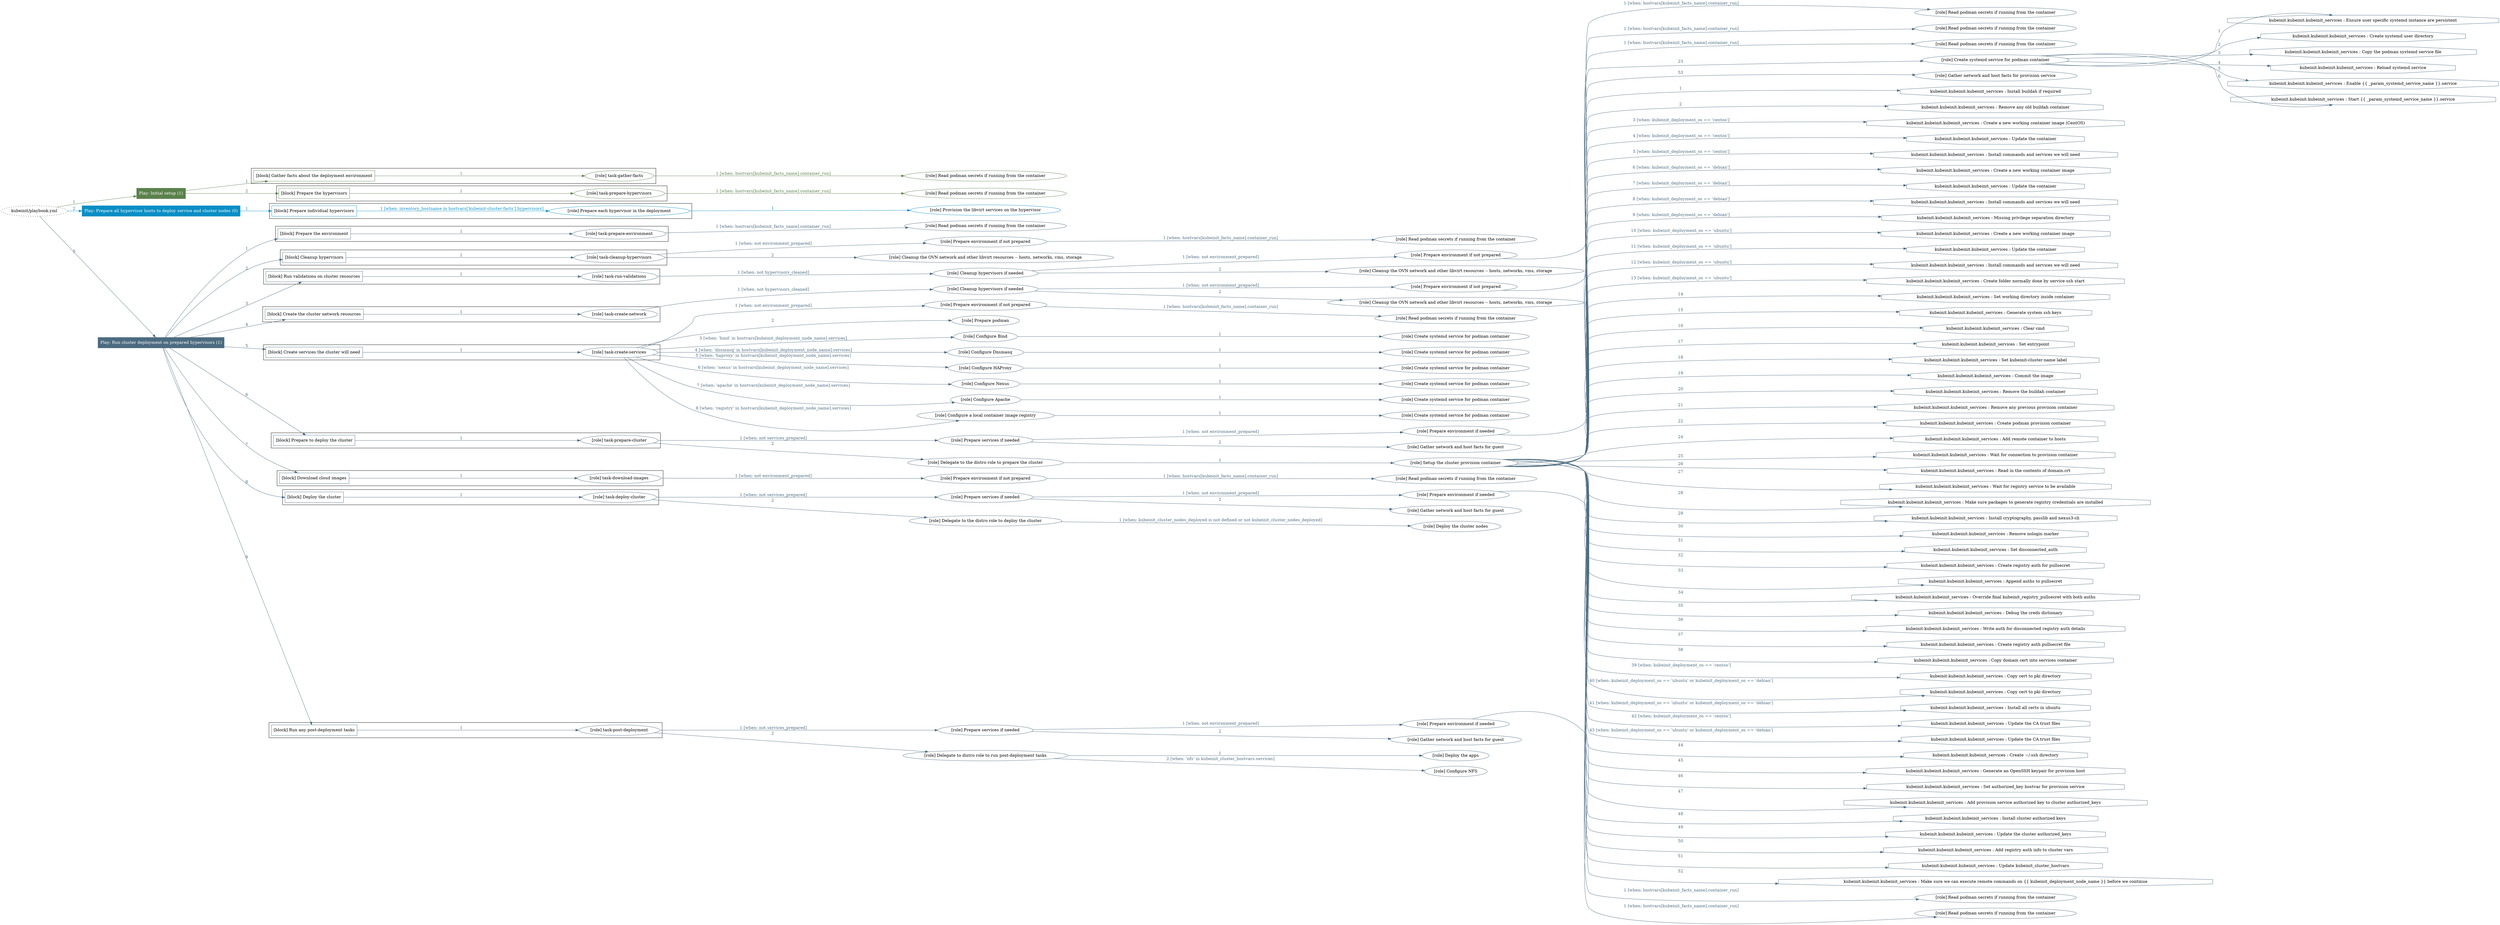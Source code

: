 digraph {
	graph [concentrate=true ordering=in rankdir=LR ratio=fill]
	edge [esep=5 sep=10]
	"kubeinit/playbook.yml" [id=root_node style=dotted]
	play_3e642dbc [label="Play: Initial setup (1)" color="#5a814b" fontcolor="#ffffff" id=play_3e642dbc shape=box style=filled tooltip=localhost]
	"kubeinit/playbook.yml" -> play_3e642dbc [label="1 " color="#5a814b" fontcolor="#5a814b" id=edge_7a664325 labeltooltip="1 " tooltip="1 "]
	subgraph "Read podman secrets if running from the container" {
		role_96bf6d92 [label="[role] Read podman secrets if running from the container" color="#5a814b" id=role_96bf6d92 tooltip="Read podman secrets if running from the container"]
	}
	subgraph "task-gather-facts" {
		role_ea8825dd [label="[role] task-gather-facts" color="#5a814b" id=role_ea8825dd tooltip="task-gather-facts"]
		role_ea8825dd -> role_96bf6d92 [label="1 [when: hostvars[kubeinit_facts_name].container_run]" color="#5a814b" fontcolor="#5a814b" id=edge_9c45dda6 labeltooltip="1 [when: hostvars[kubeinit_facts_name].container_run]" tooltip="1 [when: hostvars[kubeinit_facts_name].container_run]"]
	}
	subgraph "Read podman secrets if running from the container" {
		role_337151b9 [label="[role] Read podman secrets if running from the container" color="#5a814b" id=role_337151b9 tooltip="Read podman secrets if running from the container"]
	}
	subgraph "task-prepare-hypervisors" {
		role_aac75d13 [label="[role] task-prepare-hypervisors" color="#5a814b" id=role_aac75d13 tooltip="task-prepare-hypervisors"]
		role_aac75d13 -> role_337151b9 [label="1 [when: hostvars[kubeinit_facts_name].container_run]" color="#5a814b" fontcolor="#5a814b" id=edge_87b01677 labeltooltip="1 [when: hostvars[kubeinit_facts_name].container_run]" tooltip="1 [when: hostvars[kubeinit_facts_name].container_run]"]
	}
	subgraph "Play: Initial setup (1)" {
		play_3e642dbc -> block_97d36e6f [label=1 color="#5a814b" fontcolor="#5a814b" id=edge_6de92221 labeltooltip=1 tooltip=1]
		subgraph cluster_block_97d36e6f {
			block_97d36e6f [label="[block] Gather facts about the deployment environment" color="#5a814b" id=block_97d36e6f labeltooltip="Gather facts about the deployment environment" shape=box tooltip="Gather facts about the deployment environment"]
			block_97d36e6f -> role_ea8825dd [label="1 " color="#5a814b" fontcolor="#5a814b" id=edge_02957b0a labeltooltip="1 " tooltip="1 "]
		}
		play_3e642dbc -> block_4e632cdc [label=2 color="#5a814b" fontcolor="#5a814b" id=edge_46eaf8d5 labeltooltip=2 tooltip=2]
		subgraph cluster_block_4e632cdc {
			block_4e632cdc [label="[block] Prepare the hypervisors" color="#5a814b" id=block_4e632cdc labeltooltip="Prepare the hypervisors" shape=box tooltip="Prepare the hypervisors"]
			block_4e632cdc -> role_aac75d13 [label="1 " color="#5a814b" fontcolor="#5a814b" id=edge_5f79e13d labeltooltip="1 " tooltip="1 "]
		}
	}
	play_d69fee68 [label="Play: Prepare all hypervisor hosts to deploy service and cluster nodes (0)" color="#088ec4" fontcolor="#ffffff" id=play_d69fee68 shape=box style=filled tooltip="Play: Prepare all hypervisor hosts to deploy service and cluster nodes (0)"]
	"kubeinit/playbook.yml" -> play_d69fee68 [label="2 " color="#088ec4" fontcolor="#088ec4" id=edge_ccd958c1 labeltooltip="2 " tooltip="2 "]
	subgraph "Provision the libvirt services on the hypervisor" {
		role_c69d5851 [label="[role] Provision the libvirt services on the hypervisor" color="#088ec4" id=role_c69d5851 tooltip="Provision the libvirt services on the hypervisor"]
	}
	subgraph "Prepare each hypervisor in the deployment" {
		role_a2a4a123 [label="[role] Prepare each hypervisor in the deployment" color="#088ec4" id=role_a2a4a123 tooltip="Prepare each hypervisor in the deployment"]
		role_a2a4a123 -> role_c69d5851 [label="1 " color="#088ec4" fontcolor="#088ec4" id=edge_998fb492 labeltooltip="1 " tooltip="1 "]
	}
	subgraph "Play: Prepare all hypervisor hosts to deploy service and cluster nodes (0)" {
		play_d69fee68 -> block_92ce9ddf [label=1 color="#088ec4" fontcolor="#088ec4" id=edge_46966624 labeltooltip=1 tooltip=1]
		subgraph cluster_block_92ce9ddf {
			block_92ce9ddf [label="[block] Prepare individual hypervisors" color="#088ec4" id=block_92ce9ddf labeltooltip="Prepare individual hypervisors" shape=box tooltip="Prepare individual hypervisors"]
			block_92ce9ddf -> role_a2a4a123 [label="1 [when: inventory_hostname in hostvars['kubeinit-cluster-facts'].hypervisors]" color="#088ec4" fontcolor="#088ec4" id=edge_6453a75d labeltooltip="1 [when: inventory_hostname in hostvars['kubeinit-cluster-facts'].hypervisors]" tooltip="1 [when: inventory_hostname in hostvars['kubeinit-cluster-facts'].hypervisors]"]
		}
	}
	play_74abf4c9 [label="Play: Run cluster deployment on prepared hypervisors (1)" color="#4c6b80" fontcolor="#ffffff" id=play_74abf4c9 shape=box style=filled tooltip=localhost]
	"kubeinit/playbook.yml" -> play_74abf4c9 [label="3 " color="#4c6b80" fontcolor="#4c6b80" id=edge_146e1c82 labeltooltip="3 " tooltip="3 "]
	subgraph "Read podman secrets if running from the container" {
		role_3e57ecf1 [label="[role] Read podman secrets if running from the container" color="#4c6b80" id=role_3e57ecf1 tooltip="Read podman secrets if running from the container"]
	}
	subgraph "task-prepare-environment" {
		role_5148ac49 [label="[role] task-prepare-environment" color="#4c6b80" id=role_5148ac49 tooltip="task-prepare-environment"]
		role_5148ac49 -> role_3e57ecf1 [label="1 [when: hostvars[kubeinit_facts_name].container_run]" color="#4c6b80" fontcolor="#4c6b80" id=edge_fb6d5cc7 labeltooltip="1 [when: hostvars[kubeinit_facts_name].container_run]" tooltip="1 [when: hostvars[kubeinit_facts_name].container_run]"]
	}
	subgraph "Read podman secrets if running from the container" {
		role_66d38374 [label="[role] Read podman secrets if running from the container" color="#4c6b80" id=role_66d38374 tooltip="Read podman secrets if running from the container"]
	}
	subgraph "Prepare environment if not prepared" {
		role_e20c10c0 [label="[role] Prepare environment if not prepared" color="#4c6b80" id=role_e20c10c0 tooltip="Prepare environment if not prepared"]
		role_e20c10c0 -> role_66d38374 [label="1 [when: hostvars[kubeinit_facts_name].container_run]" color="#4c6b80" fontcolor="#4c6b80" id=edge_5fadcb0b labeltooltip="1 [when: hostvars[kubeinit_facts_name].container_run]" tooltip="1 [when: hostvars[kubeinit_facts_name].container_run]"]
	}
	subgraph "Cleanup the OVN network and other libvirt resources -- hosts, networks, vms, storage" {
		role_2799f81a [label="[role] Cleanup the OVN network and other libvirt resources -- hosts, networks, vms, storage" color="#4c6b80" id=role_2799f81a tooltip="Cleanup the OVN network and other libvirt resources -- hosts, networks, vms, storage"]
	}
	subgraph "task-cleanup-hypervisors" {
		role_5bc0e60c [label="[role] task-cleanup-hypervisors" color="#4c6b80" id=role_5bc0e60c tooltip="task-cleanup-hypervisors"]
		role_5bc0e60c -> role_e20c10c0 [label="1 [when: not environment_prepared]" color="#4c6b80" fontcolor="#4c6b80" id=edge_d757c4f6 labeltooltip="1 [when: not environment_prepared]" tooltip="1 [when: not environment_prepared]"]
		role_5bc0e60c -> role_2799f81a [label="2 " color="#4c6b80" fontcolor="#4c6b80" id=edge_9f8fbc81 labeltooltip="2 " tooltip="2 "]
	}
	subgraph "Read podman secrets if running from the container" {
		role_8db49c48 [label="[role] Read podman secrets if running from the container" color="#4c6b80" id=role_8db49c48 tooltip="Read podman secrets if running from the container"]
	}
	subgraph "Prepare environment if not prepared" {
		role_6f86ea35 [label="[role] Prepare environment if not prepared" color="#4c6b80" id=role_6f86ea35 tooltip="Prepare environment if not prepared"]
		role_6f86ea35 -> role_8db49c48 [label="1 [when: hostvars[kubeinit_facts_name].container_run]" color="#4c6b80" fontcolor="#4c6b80" id=edge_dec95a09 labeltooltip="1 [when: hostvars[kubeinit_facts_name].container_run]" tooltip="1 [when: hostvars[kubeinit_facts_name].container_run]"]
	}
	subgraph "Cleanup the OVN network and other libvirt resources -- hosts, networks, vms, storage" {
		role_3ff5c2bf [label="[role] Cleanup the OVN network and other libvirt resources -- hosts, networks, vms, storage" color="#4c6b80" id=role_3ff5c2bf tooltip="Cleanup the OVN network and other libvirt resources -- hosts, networks, vms, storage"]
	}
	subgraph "Cleanup hypervisors if needed" {
		role_b7b1bfcb [label="[role] Cleanup hypervisors if needed" color="#4c6b80" id=role_b7b1bfcb tooltip="Cleanup hypervisors if needed"]
		role_b7b1bfcb -> role_6f86ea35 [label="1 [when: not environment_prepared]" color="#4c6b80" fontcolor="#4c6b80" id=edge_1fc52429 labeltooltip="1 [when: not environment_prepared]" tooltip="1 [when: not environment_prepared]"]
		role_b7b1bfcb -> role_3ff5c2bf [label="2 " color="#4c6b80" fontcolor="#4c6b80" id=edge_7b887d45 labeltooltip="2 " tooltip="2 "]
	}
	subgraph "task-run-validations" {
		role_dd06b3fb [label="[role] task-run-validations" color="#4c6b80" id=role_dd06b3fb tooltip="task-run-validations"]
		role_dd06b3fb -> role_b7b1bfcb [label="1 [when: not hypervisors_cleaned]" color="#4c6b80" fontcolor="#4c6b80" id=edge_cde46951 labeltooltip="1 [when: not hypervisors_cleaned]" tooltip="1 [when: not hypervisors_cleaned]"]
	}
	subgraph "Read podman secrets if running from the container" {
		role_5c508a57 [label="[role] Read podman secrets if running from the container" color="#4c6b80" id=role_5c508a57 tooltip="Read podman secrets if running from the container"]
	}
	subgraph "Prepare environment if not prepared" {
		role_e4090511 [label="[role] Prepare environment if not prepared" color="#4c6b80" id=role_e4090511 tooltip="Prepare environment if not prepared"]
		role_e4090511 -> role_5c508a57 [label="1 [when: hostvars[kubeinit_facts_name].container_run]" color="#4c6b80" fontcolor="#4c6b80" id=edge_b06b9d2f labeltooltip="1 [when: hostvars[kubeinit_facts_name].container_run]" tooltip="1 [when: hostvars[kubeinit_facts_name].container_run]"]
	}
	subgraph "Cleanup the OVN network and other libvirt resources -- hosts, networks, vms, storage" {
		role_6b5f28f2 [label="[role] Cleanup the OVN network and other libvirt resources -- hosts, networks, vms, storage" color="#4c6b80" id=role_6b5f28f2 tooltip="Cleanup the OVN network and other libvirt resources -- hosts, networks, vms, storage"]
	}
	subgraph "Cleanup hypervisors if needed" {
		role_f6c4294e [label="[role] Cleanup hypervisors if needed" color="#4c6b80" id=role_f6c4294e tooltip="Cleanup hypervisors if needed"]
		role_f6c4294e -> role_e4090511 [label="1 [when: not environment_prepared]" color="#4c6b80" fontcolor="#4c6b80" id=edge_c189e246 labeltooltip="1 [when: not environment_prepared]" tooltip="1 [when: not environment_prepared]"]
		role_f6c4294e -> role_6b5f28f2 [label="2 " color="#4c6b80" fontcolor="#4c6b80" id=edge_cc001c06 labeltooltip="2 " tooltip="2 "]
	}
	subgraph "task-create-network" {
		role_c7903a44 [label="[role] task-create-network" color="#4c6b80" id=role_c7903a44 tooltip="task-create-network"]
		role_c7903a44 -> role_f6c4294e [label="1 [when: not hypervisors_cleaned]" color="#4c6b80" fontcolor="#4c6b80" id=edge_2ce8f93a labeltooltip="1 [when: not hypervisors_cleaned]" tooltip="1 [when: not hypervisors_cleaned]"]
	}
	subgraph "Read podman secrets if running from the container" {
		role_b81a9264 [label="[role] Read podman secrets if running from the container" color="#4c6b80" id=role_b81a9264 tooltip="Read podman secrets if running from the container"]
	}
	subgraph "Prepare environment if not prepared" {
		role_5d66a090 [label="[role] Prepare environment if not prepared" color="#4c6b80" id=role_5d66a090 tooltip="Prepare environment if not prepared"]
		role_5d66a090 -> role_b81a9264 [label="1 [when: hostvars[kubeinit_facts_name].container_run]" color="#4c6b80" fontcolor="#4c6b80" id=edge_5b91cc5a labeltooltip="1 [when: hostvars[kubeinit_facts_name].container_run]" tooltip="1 [when: hostvars[kubeinit_facts_name].container_run]"]
	}
	subgraph "Prepare podman" {
		role_07eb6e27 [label="[role] Prepare podman" color="#4c6b80" id=role_07eb6e27 tooltip="Prepare podman"]
	}
	subgraph "Create systemd service for podman container" {
		role_beb65d3a [label="[role] Create systemd service for podman container" color="#4c6b80" id=role_beb65d3a tooltip="Create systemd service for podman container"]
	}
	subgraph "Configure Bind" {
		role_787e6c06 [label="[role] Configure Bind" color="#4c6b80" id=role_787e6c06 tooltip="Configure Bind"]
		role_787e6c06 -> role_beb65d3a [label="1 " color="#4c6b80" fontcolor="#4c6b80" id=edge_e69526b1 labeltooltip="1 " tooltip="1 "]
	}
	subgraph "Create systemd service for podman container" {
		role_4aa39169 [label="[role] Create systemd service for podman container" color="#4c6b80" id=role_4aa39169 tooltip="Create systemd service for podman container"]
	}
	subgraph "Configure Dnsmasq" {
		role_f369f4e0 [label="[role] Configure Dnsmasq" color="#4c6b80" id=role_f369f4e0 tooltip="Configure Dnsmasq"]
		role_f369f4e0 -> role_4aa39169 [label="1 " color="#4c6b80" fontcolor="#4c6b80" id=edge_77def93d labeltooltip="1 " tooltip="1 "]
	}
	subgraph "Create systemd service for podman container" {
		role_bbdb014f [label="[role] Create systemd service for podman container" color="#4c6b80" id=role_bbdb014f tooltip="Create systemd service for podman container"]
	}
	subgraph "Configure HAProxy" {
		role_6ee8a590 [label="[role] Configure HAProxy" color="#4c6b80" id=role_6ee8a590 tooltip="Configure HAProxy"]
		role_6ee8a590 -> role_bbdb014f [label="1 " color="#4c6b80" fontcolor="#4c6b80" id=edge_43171da2 labeltooltip="1 " tooltip="1 "]
	}
	subgraph "Create systemd service for podman container" {
		role_98b6e0c6 [label="[role] Create systemd service for podman container" color="#4c6b80" id=role_98b6e0c6 tooltip="Create systemd service for podman container"]
	}
	subgraph "Configure Nexus" {
		role_f439b1cc [label="[role] Configure Nexus" color="#4c6b80" id=role_f439b1cc tooltip="Configure Nexus"]
		role_f439b1cc -> role_98b6e0c6 [label="1 " color="#4c6b80" fontcolor="#4c6b80" id=edge_023604e6 labeltooltip="1 " tooltip="1 "]
	}
	subgraph "Create systemd service for podman container" {
		role_a99387cc [label="[role] Create systemd service for podman container" color="#4c6b80" id=role_a99387cc tooltip="Create systemd service for podman container"]
	}
	subgraph "Configure Apache" {
		role_1178b0bc [label="[role] Configure Apache" color="#4c6b80" id=role_1178b0bc tooltip="Configure Apache"]
		role_1178b0bc -> role_a99387cc [label="1 " color="#4c6b80" fontcolor="#4c6b80" id=edge_eab8645a labeltooltip="1 " tooltip="1 "]
	}
	subgraph "Create systemd service for podman container" {
		role_3d43c4eb [label="[role] Create systemd service for podman container" color="#4c6b80" id=role_3d43c4eb tooltip="Create systemd service for podman container"]
	}
	subgraph "Configure a local container image registry" {
		role_c0c8bb51 [label="[role] Configure a local container image registry" color="#4c6b80" id=role_c0c8bb51 tooltip="Configure a local container image registry"]
		role_c0c8bb51 -> role_3d43c4eb [label="1 " color="#4c6b80" fontcolor="#4c6b80" id=edge_d39ee84f labeltooltip="1 " tooltip="1 "]
	}
	subgraph "task-create-services" {
		role_7ecfc625 [label="[role] task-create-services" color="#4c6b80" id=role_7ecfc625 tooltip="task-create-services"]
		role_7ecfc625 -> role_5d66a090 [label="1 [when: not environment_prepared]" color="#4c6b80" fontcolor="#4c6b80" id=edge_acb3fe32 labeltooltip="1 [when: not environment_prepared]" tooltip="1 [when: not environment_prepared]"]
		role_7ecfc625 -> role_07eb6e27 [label="2 " color="#4c6b80" fontcolor="#4c6b80" id=edge_1581f2e5 labeltooltip="2 " tooltip="2 "]
		role_7ecfc625 -> role_787e6c06 [label="3 [when: 'bind' in hostvars[kubeinit_deployment_node_name].services]" color="#4c6b80" fontcolor="#4c6b80" id=edge_a01bb68f labeltooltip="3 [when: 'bind' in hostvars[kubeinit_deployment_node_name].services]" tooltip="3 [when: 'bind' in hostvars[kubeinit_deployment_node_name].services]"]
		role_7ecfc625 -> role_f369f4e0 [label="4 [when: 'dnsmasq' in hostvars[kubeinit_deployment_node_name].services]" color="#4c6b80" fontcolor="#4c6b80" id=edge_d0adc134 labeltooltip="4 [when: 'dnsmasq' in hostvars[kubeinit_deployment_node_name].services]" tooltip="4 [when: 'dnsmasq' in hostvars[kubeinit_deployment_node_name].services]"]
		role_7ecfc625 -> role_6ee8a590 [label="5 [when: 'haproxy' in hostvars[kubeinit_deployment_node_name].services]" color="#4c6b80" fontcolor="#4c6b80" id=edge_a8d2e85d labeltooltip="5 [when: 'haproxy' in hostvars[kubeinit_deployment_node_name].services]" tooltip="5 [when: 'haproxy' in hostvars[kubeinit_deployment_node_name].services]"]
		role_7ecfc625 -> role_f439b1cc [label="6 [when: 'nexus' in hostvars[kubeinit_deployment_node_name].services]" color="#4c6b80" fontcolor="#4c6b80" id=edge_512ab945 labeltooltip="6 [when: 'nexus' in hostvars[kubeinit_deployment_node_name].services]" tooltip="6 [when: 'nexus' in hostvars[kubeinit_deployment_node_name].services]"]
		role_7ecfc625 -> role_1178b0bc [label="7 [when: 'apache' in hostvars[kubeinit_deployment_node_name].services]" color="#4c6b80" fontcolor="#4c6b80" id=edge_30707cbf labeltooltip="7 [when: 'apache' in hostvars[kubeinit_deployment_node_name].services]" tooltip="7 [when: 'apache' in hostvars[kubeinit_deployment_node_name].services]"]
		role_7ecfc625 -> role_c0c8bb51 [label="8 [when: 'registry' in hostvars[kubeinit_deployment_node_name].services]" color="#4c6b80" fontcolor="#4c6b80" id=edge_6cc3ffb5 labeltooltip="8 [when: 'registry' in hostvars[kubeinit_deployment_node_name].services]" tooltip="8 [when: 'registry' in hostvars[kubeinit_deployment_node_name].services]"]
	}
	subgraph "Read podman secrets if running from the container" {
		role_adf06eda [label="[role] Read podman secrets if running from the container" color="#4c6b80" id=role_adf06eda tooltip="Read podman secrets if running from the container"]
	}
	subgraph "Prepare environment if needed" {
		role_f3840d4e [label="[role] Prepare environment if needed" color="#4c6b80" id=role_f3840d4e tooltip="Prepare environment if needed"]
		role_f3840d4e -> role_adf06eda [label="1 [when: hostvars[kubeinit_facts_name].container_run]" color="#4c6b80" fontcolor="#4c6b80" id=edge_50dec4d9 labeltooltip="1 [when: hostvars[kubeinit_facts_name].container_run]" tooltip="1 [when: hostvars[kubeinit_facts_name].container_run]"]
	}
	subgraph "Gather network and host facts for guest" {
		role_19a4cfa9 [label="[role] Gather network and host facts for guest" color="#4c6b80" id=role_19a4cfa9 tooltip="Gather network and host facts for guest"]
	}
	subgraph "Prepare services if needed" {
		role_fc916286 [label="[role] Prepare services if needed" color="#4c6b80" id=role_fc916286 tooltip="Prepare services if needed"]
		role_fc916286 -> role_f3840d4e [label="1 [when: not environment_prepared]" color="#4c6b80" fontcolor="#4c6b80" id=edge_fba81250 labeltooltip="1 [when: not environment_prepared]" tooltip="1 [when: not environment_prepared]"]
		role_fc916286 -> role_19a4cfa9 [label="2 " color="#4c6b80" fontcolor="#4c6b80" id=edge_72d2f527 labeltooltip="2 " tooltip="2 "]
	}
	subgraph "Create systemd service for podman container" {
		role_86b6e20e [label="[role] Create systemd service for podman container" color="#4c6b80" id=role_86b6e20e tooltip="Create systemd service for podman container"]
		task_07a8c4d2 [label="kubeinit.kubeinit.kubeinit_services : Ensure user specific systemd instance are persistent" color="#4c6b80" id=task_07a8c4d2 shape=octagon tooltip="kubeinit.kubeinit.kubeinit_services : Ensure user specific systemd instance are persistent"]
		role_86b6e20e -> task_07a8c4d2 [label="1 " color="#4c6b80" fontcolor="#4c6b80" id=edge_89723b95 labeltooltip="1 " tooltip="1 "]
		task_2861a932 [label="kubeinit.kubeinit.kubeinit_services : Create systemd user directory" color="#4c6b80" id=task_2861a932 shape=octagon tooltip="kubeinit.kubeinit.kubeinit_services : Create systemd user directory"]
		role_86b6e20e -> task_2861a932 [label="2 " color="#4c6b80" fontcolor="#4c6b80" id=edge_9ca52cc3 labeltooltip="2 " tooltip="2 "]
		task_f8b4af3d [label="kubeinit.kubeinit.kubeinit_services : Copy the podman systemd service file" color="#4c6b80" id=task_f8b4af3d shape=octagon tooltip="kubeinit.kubeinit.kubeinit_services : Copy the podman systemd service file"]
		role_86b6e20e -> task_f8b4af3d [label="3 " color="#4c6b80" fontcolor="#4c6b80" id=edge_3f8b5be8 labeltooltip="3 " tooltip="3 "]
		task_be922a0c [label="kubeinit.kubeinit.kubeinit_services : Reload systemd service" color="#4c6b80" id=task_be922a0c shape=octagon tooltip="kubeinit.kubeinit.kubeinit_services : Reload systemd service"]
		role_86b6e20e -> task_be922a0c [label="4 " color="#4c6b80" fontcolor="#4c6b80" id=edge_3fb19246 labeltooltip="4 " tooltip="4 "]
		task_c8a078ce [label="kubeinit.kubeinit.kubeinit_services : Enable {{ _param_systemd_service_name }}.service" color="#4c6b80" id=task_c8a078ce shape=octagon tooltip="kubeinit.kubeinit.kubeinit_services : Enable {{ _param_systemd_service_name }}.service"]
		role_86b6e20e -> task_c8a078ce [label="5 " color="#4c6b80" fontcolor="#4c6b80" id=edge_95d58d50 labeltooltip="5 " tooltip="5 "]
		task_027d5860 [label="kubeinit.kubeinit.kubeinit_services : Start {{ _param_systemd_service_name }}.service" color="#4c6b80" id=task_027d5860 shape=octagon tooltip="kubeinit.kubeinit.kubeinit_services : Start {{ _param_systemd_service_name }}.service"]
		role_86b6e20e -> task_027d5860 [label="6 " color="#4c6b80" fontcolor="#4c6b80" id=edge_de289da8 labeltooltip="6 " tooltip="6 "]
	}
	subgraph "Gather network and host facts for provision service" {
		role_84f7caaa [label="[role] Gather network and host facts for provision service" color="#4c6b80" id=role_84f7caaa tooltip="Gather network and host facts for provision service"]
	}
	subgraph "Setup the cluster provision container" {
		role_5e9aec5e [label="[role] Setup the cluster provision container" color="#4c6b80" id=role_5e9aec5e tooltip="Setup the cluster provision container"]
		task_ad2ce60d [label="kubeinit.kubeinit.kubeinit_services : Install buildah if required" color="#4c6b80" id=task_ad2ce60d shape=octagon tooltip="kubeinit.kubeinit.kubeinit_services : Install buildah if required"]
		role_5e9aec5e -> task_ad2ce60d [label="1 " color="#4c6b80" fontcolor="#4c6b80" id=edge_7beda916 labeltooltip="1 " tooltip="1 "]
		task_06d08239 [label="kubeinit.kubeinit.kubeinit_services : Remove any old buildah container" color="#4c6b80" id=task_06d08239 shape=octagon tooltip="kubeinit.kubeinit.kubeinit_services : Remove any old buildah container"]
		role_5e9aec5e -> task_06d08239 [label="2 " color="#4c6b80" fontcolor="#4c6b80" id=edge_ca3394fa labeltooltip="2 " tooltip="2 "]
		task_753f5634 [label="kubeinit.kubeinit.kubeinit_services : Create a new working container image (CentOS)" color="#4c6b80" id=task_753f5634 shape=octagon tooltip="kubeinit.kubeinit.kubeinit_services : Create a new working container image (CentOS)"]
		role_5e9aec5e -> task_753f5634 [label="3 [when: kubeinit_deployment_os == 'centos']" color="#4c6b80" fontcolor="#4c6b80" id=edge_124955e9 labeltooltip="3 [when: kubeinit_deployment_os == 'centos']" tooltip="3 [when: kubeinit_deployment_os == 'centos']"]
		task_81237d13 [label="kubeinit.kubeinit.kubeinit_services : Update the container" color="#4c6b80" id=task_81237d13 shape=octagon tooltip="kubeinit.kubeinit.kubeinit_services : Update the container"]
		role_5e9aec5e -> task_81237d13 [label="4 [when: kubeinit_deployment_os == 'centos']" color="#4c6b80" fontcolor="#4c6b80" id=edge_4a52e938 labeltooltip="4 [when: kubeinit_deployment_os == 'centos']" tooltip="4 [when: kubeinit_deployment_os == 'centos']"]
		task_04e88d12 [label="kubeinit.kubeinit.kubeinit_services : Install commands and services we will need" color="#4c6b80" id=task_04e88d12 shape=octagon tooltip="kubeinit.kubeinit.kubeinit_services : Install commands and services we will need"]
		role_5e9aec5e -> task_04e88d12 [label="5 [when: kubeinit_deployment_os == 'centos']" color="#4c6b80" fontcolor="#4c6b80" id=edge_ea212291 labeltooltip="5 [when: kubeinit_deployment_os == 'centos']" tooltip="5 [when: kubeinit_deployment_os == 'centos']"]
		task_f8fedd1b [label="kubeinit.kubeinit.kubeinit_services : Create a new working container image" color="#4c6b80" id=task_f8fedd1b shape=octagon tooltip="kubeinit.kubeinit.kubeinit_services : Create a new working container image"]
		role_5e9aec5e -> task_f8fedd1b [label="6 [when: kubeinit_deployment_os == 'debian']" color="#4c6b80" fontcolor="#4c6b80" id=edge_b19c4321 labeltooltip="6 [when: kubeinit_deployment_os == 'debian']" tooltip="6 [when: kubeinit_deployment_os == 'debian']"]
		task_0f2c96c8 [label="kubeinit.kubeinit.kubeinit_services : Update the container" color="#4c6b80" id=task_0f2c96c8 shape=octagon tooltip="kubeinit.kubeinit.kubeinit_services : Update the container"]
		role_5e9aec5e -> task_0f2c96c8 [label="7 [when: kubeinit_deployment_os == 'debian']" color="#4c6b80" fontcolor="#4c6b80" id=edge_afeeec5d labeltooltip="7 [when: kubeinit_deployment_os == 'debian']" tooltip="7 [when: kubeinit_deployment_os == 'debian']"]
		task_10b8df0c [label="kubeinit.kubeinit.kubeinit_services : Install commands and services we will need" color="#4c6b80" id=task_10b8df0c shape=octagon tooltip="kubeinit.kubeinit.kubeinit_services : Install commands and services we will need"]
		role_5e9aec5e -> task_10b8df0c [label="8 [when: kubeinit_deployment_os == 'debian']" color="#4c6b80" fontcolor="#4c6b80" id=edge_294f9a39 labeltooltip="8 [when: kubeinit_deployment_os == 'debian']" tooltip="8 [when: kubeinit_deployment_os == 'debian']"]
		task_f11c6eac [label="kubeinit.kubeinit.kubeinit_services : Missing privilege separation directory" color="#4c6b80" id=task_f11c6eac shape=octagon tooltip="kubeinit.kubeinit.kubeinit_services : Missing privilege separation directory"]
		role_5e9aec5e -> task_f11c6eac [label="9 [when: kubeinit_deployment_os == 'debian']" color="#4c6b80" fontcolor="#4c6b80" id=edge_68d7a91a labeltooltip="9 [when: kubeinit_deployment_os == 'debian']" tooltip="9 [when: kubeinit_deployment_os == 'debian']"]
		task_10b5cbb2 [label="kubeinit.kubeinit.kubeinit_services : Create a new working container image" color="#4c6b80" id=task_10b5cbb2 shape=octagon tooltip="kubeinit.kubeinit.kubeinit_services : Create a new working container image"]
		role_5e9aec5e -> task_10b5cbb2 [label="10 [when: kubeinit_deployment_os == 'ubuntu']" color="#4c6b80" fontcolor="#4c6b80" id=edge_61f832f4 labeltooltip="10 [when: kubeinit_deployment_os == 'ubuntu']" tooltip="10 [when: kubeinit_deployment_os == 'ubuntu']"]
		task_ec6c649c [label="kubeinit.kubeinit.kubeinit_services : Update the container" color="#4c6b80" id=task_ec6c649c shape=octagon tooltip="kubeinit.kubeinit.kubeinit_services : Update the container"]
		role_5e9aec5e -> task_ec6c649c [label="11 [when: kubeinit_deployment_os == 'ubuntu']" color="#4c6b80" fontcolor="#4c6b80" id=edge_7a41517a labeltooltip="11 [when: kubeinit_deployment_os == 'ubuntu']" tooltip="11 [when: kubeinit_deployment_os == 'ubuntu']"]
		task_0e2c743d [label="kubeinit.kubeinit.kubeinit_services : Install commands and services we will need" color="#4c6b80" id=task_0e2c743d shape=octagon tooltip="kubeinit.kubeinit.kubeinit_services : Install commands and services we will need"]
		role_5e9aec5e -> task_0e2c743d [label="12 [when: kubeinit_deployment_os == 'ubuntu']" color="#4c6b80" fontcolor="#4c6b80" id=edge_53dca75e labeltooltip="12 [when: kubeinit_deployment_os == 'ubuntu']" tooltip="12 [when: kubeinit_deployment_os == 'ubuntu']"]
		task_b10f3cdd [label="kubeinit.kubeinit.kubeinit_services : Create folder normally done by service ssh start" color="#4c6b80" id=task_b10f3cdd shape=octagon tooltip="kubeinit.kubeinit.kubeinit_services : Create folder normally done by service ssh start"]
		role_5e9aec5e -> task_b10f3cdd [label="13 [when: kubeinit_deployment_os == 'ubuntu']" color="#4c6b80" fontcolor="#4c6b80" id=edge_ff1e7595 labeltooltip="13 [when: kubeinit_deployment_os == 'ubuntu']" tooltip="13 [when: kubeinit_deployment_os == 'ubuntu']"]
		task_fa226582 [label="kubeinit.kubeinit.kubeinit_services : Set working directory inside container" color="#4c6b80" id=task_fa226582 shape=octagon tooltip="kubeinit.kubeinit.kubeinit_services : Set working directory inside container"]
		role_5e9aec5e -> task_fa226582 [label="14 " color="#4c6b80" fontcolor="#4c6b80" id=edge_f4cf203e labeltooltip="14 " tooltip="14 "]
		task_ea884d71 [label="kubeinit.kubeinit.kubeinit_services : Generate system ssh keys" color="#4c6b80" id=task_ea884d71 shape=octagon tooltip="kubeinit.kubeinit.kubeinit_services : Generate system ssh keys"]
		role_5e9aec5e -> task_ea884d71 [label="15 " color="#4c6b80" fontcolor="#4c6b80" id=edge_b4b4e970 labeltooltip="15 " tooltip="15 "]
		task_8c3c62d8 [label="kubeinit.kubeinit.kubeinit_services : Clear cmd" color="#4c6b80" id=task_8c3c62d8 shape=octagon tooltip="kubeinit.kubeinit.kubeinit_services : Clear cmd"]
		role_5e9aec5e -> task_8c3c62d8 [label="16 " color="#4c6b80" fontcolor="#4c6b80" id=edge_71cb6782 labeltooltip="16 " tooltip="16 "]
		task_d2e77964 [label="kubeinit.kubeinit.kubeinit_services : Set entrypoint" color="#4c6b80" id=task_d2e77964 shape=octagon tooltip="kubeinit.kubeinit.kubeinit_services : Set entrypoint"]
		role_5e9aec5e -> task_d2e77964 [label="17 " color="#4c6b80" fontcolor="#4c6b80" id=edge_492d663c labeltooltip="17 " tooltip="17 "]
		task_9719772a [label="kubeinit.kubeinit.kubeinit_services : Set kubeinit-cluster-name label" color="#4c6b80" id=task_9719772a shape=octagon tooltip="kubeinit.kubeinit.kubeinit_services : Set kubeinit-cluster-name label"]
		role_5e9aec5e -> task_9719772a [label="18 " color="#4c6b80" fontcolor="#4c6b80" id=edge_6fa3e179 labeltooltip="18 " tooltip="18 "]
		task_426513cc [label="kubeinit.kubeinit.kubeinit_services : Commit the image" color="#4c6b80" id=task_426513cc shape=octagon tooltip="kubeinit.kubeinit.kubeinit_services : Commit the image"]
		role_5e9aec5e -> task_426513cc [label="19 " color="#4c6b80" fontcolor="#4c6b80" id=edge_5b9872c6 labeltooltip="19 " tooltip="19 "]
		task_e71e824d [label="kubeinit.kubeinit.kubeinit_services : Remove the buildah container" color="#4c6b80" id=task_e71e824d shape=octagon tooltip="kubeinit.kubeinit.kubeinit_services : Remove the buildah container"]
		role_5e9aec5e -> task_e71e824d [label="20 " color="#4c6b80" fontcolor="#4c6b80" id=edge_ca0f441b labeltooltip="20 " tooltip="20 "]
		task_9ce1894b [label="kubeinit.kubeinit.kubeinit_services : Remove any previous provision container" color="#4c6b80" id=task_9ce1894b shape=octagon tooltip="kubeinit.kubeinit.kubeinit_services : Remove any previous provision container"]
		role_5e9aec5e -> task_9ce1894b [label="21 " color="#4c6b80" fontcolor="#4c6b80" id=edge_ec7210c0 labeltooltip="21 " tooltip="21 "]
		task_32b9670a [label="kubeinit.kubeinit.kubeinit_services : Create podman provision container" color="#4c6b80" id=task_32b9670a shape=octagon tooltip="kubeinit.kubeinit.kubeinit_services : Create podman provision container"]
		role_5e9aec5e -> task_32b9670a [label="22 " color="#4c6b80" fontcolor="#4c6b80" id=edge_718a5a2c labeltooltip="22 " tooltip="22 "]
		role_5e9aec5e -> role_86b6e20e [label="23 " color="#4c6b80" fontcolor="#4c6b80" id=edge_bc8fcf0e labeltooltip="23 " tooltip="23 "]
		task_b301569c [label="kubeinit.kubeinit.kubeinit_services : Add remote container to hosts" color="#4c6b80" id=task_b301569c shape=octagon tooltip="kubeinit.kubeinit.kubeinit_services : Add remote container to hosts"]
		role_5e9aec5e -> task_b301569c [label="24 " color="#4c6b80" fontcolor="#4c6b80" id=edge_f774f5be labeltooltip="24 " tooltip="24 "]
		task_ffca2da8 [label="kubeinit.kubeinit.kubeinit_services : Wait for connection to provision container" color="#4c6b80" id=task_ffca2da8 shape=octagon tooltip="kubeinit.kubeinit.kubeinit_services : Wait for connection to provision container"]
		role_5e9aec5e -> task_ffca2da8 [label="25 " color="#4c6b80" fontcolor="#4c6b80" id=edge_97f90c46 labeltooltip="25 " tooltip="25 "]
		task_e16bcd4e [label="kubeinit.kubeinit.kubeinit_services : Read in the contents of domain.crt" color="#4c6b80" id=task_e16bcd4e shape=octagon tooltip="kubeinit.kubeinit.kubeinit_services : Read in the contents of domain.crt"]
		role_5e9aec5e -> task_e16bcd4e [label="26 " color="#4c6b80" fontcolor="#4c6b80" id=edge_1e44fc07 labeltooltip="26 " tooltip="26 "]
		task_bf564f9e [label="kubeinit.kubeinit.kubeinit_services : Wait for registry service to be available" color="#4c6b80" id=task_bf564f9e shape=octagon tooltip="kubeinit.kubeinit.kubeinit_services : Wait for registry service to be available"]
		role_5e9aec5e -> task_bf564f9e [label="27 " color="#4c6b80" fontcolor="#4c6b80" id=edge_4797a363 labeltooltip="27 " tooltip="27 "]
		task_19ff7300 [label="kubeinit.kubeinit.kubeinit_services : Make sure packages to generate registry credentials are installed" color="#4c6b80" id=task_19ff7300 shape=octagon tooltip="kubeinit.kubeinit.kubeinit_services : Make sure packages to generate registry credentials are installed"]
		role_5e9aec5e -> task_19ff7300 [label="28 " color="#4c6b80" fontcolor="#4c6b80" id=edge_b049fc98 labeltooltip="28 " tooltip="28 "]
		task_1f3a8978 [label="kubeinit.kubeinit.kubeinit_services : Install cryptography, passlib and nexus3-cli" color="#4c6b80" id=task_1f3a8978 shape=octagon tooltip="kubeinit.kubeinit.kubeinit_services : Install cryptography, passlib and nexus3-cli"]
		role_5e9aec5e -> task_1f3a8978 [label="29 " color="#4c6b80" fontcolor="#4c6b80" id=edge_a6a6f103 labeltooltip="29 " tooltip="29 "]
		task_f92e0c59 [label="kubeinit.kubeinit.kubeinit_services : Remove nologin marker" color="#4c6b80" id=task_f92e0c59 shape=octagon tooltip="kubeinit.kubeinit.kubeinit_services : Remove nologin marker"]
		role_5e9aec5e -> task_f92e0c59 [label="30 " color="#4c6b80" fontcolor="#4c6b80" id=edge_786bd28c labeltooltip="30 " tooltip="30 "]
		task_fef32492 [label="kubeinit.kubeinit.kubeinit_services : Set disconnected_auth" color="#4c6b80" id=task_fef32492 shape=octagon tooltip="kubeinit.kubeinit.kubeinit_services : Set disconnected_auth"]
		role_5e9aec5e -> task_fef32492 [label="31 " color="#4c6b80" fontcolor="#4c6b80" id=edge_b2a2ca33 labeltooltip="31 " tooltip="31 "]
		task_a668252d [label="kubeinit.kubeinit.kubeinit_services : Create registry auth for pullsecret" color="#4c6b80" id=task_a668252d shape=octagon tooltip="kubeinit.kubeinit.kubeinit_services : Create registry auth for pullsecret"]
		role_5e9aec5e -> task_a668252d [label="32 " color="#4c6b80" fontcolor="#4c6b80" id=edge_2786e58f labeltooltip="32 " tooltip="32 "]
		task_3820f64a [label="kubeinit.kubeinit.kubeinit_services : Append auths to pullsecret" color="#4c6b80" id=task_3820f64a shape=octagon tooltip="kubeinit.kubeinit.kubeinit_services : Append auths to pullsecret"]
		role_5e9aec5e -> task_3820f64a [label="33 " color="#4c6b80" fontcolor="#4c6b80" id=edge_11ab2bc3 labeltooltip="33 " tooltip="33 "]
		task_fedcde8a [label="kubeinit.kubeinit.kubeinit_services : Override final kubeinit_registry_pullsecret with both auths" color="#4c6b80" id=task_fedcde8a shape=octagon tooltip="kubeinit.kubeinit.kubeinit_services : Override final kubeinit_registry_pullsecret with both auths"]
		role_5e9aec5e -> task_fedcde8a [label="34 " color="#4c6b80" fontcolor="#4c6b80" id=edge_14cbf11d labeltooltip="34 " tooltip="34 "]
		task_51dbc9b5 [label="kubeinit.kubeinit.kubeinit_services : Debug the creds dictionary" color="#4c6b80" id=task_51dbc9b5 shape=octagon tooltip="kubeinit.kubeinit.kubeinit_services : Debug the creds dictionary"]
		role_5e9aec5e -> task_51dbc9b5 [label="35 " color="#4c6b80" fontcolor="#4c6b80" id=edge_403f5790 labeltooltip="35 " tooltip="35 "]
		task_5a62119d [label="kubeinit.kubeinit.kubeinit_services : Write auth for disconnected registry auth details" color="#4c6b80" id=task_5a62119d shape=octagon tooltip="kubeinit.kubeinit.kubeinit_services : Write auth for disconnected registry auth details"]
		role_5e9aec5e -> task_5a62119d [label="36 " color="#4c6b80" fontcolor="#4c6b80" id=edge_69b27fa3 labeltooltip="36 " tooltip="36 "]
		task_192afc22 [label="kubeinit.kubeinit.kubeinit_services : Create registry auth pullsecret file" color="#4c6b80" id=task_192afc22 shape=octagon tooltip="kubeinit.kubeinit.kubeinit_services : Create registry auth pullsecret file"]
		role_5e9aec5e -> task_192afc22 [label="37 " color="#4c6b80" fontcolor="#4c6b80" id=edge_a8463b9b labeltooltip="37 " tooltip="37 "]
		task_af97e893 [label="kubeinit.kubeinit.kubeinit_services : Copy domain cert into services container" color="#4c6b80" id=task_af97e893 shape=octagon tooltip="kubeinit.kubeinit.kubeinit_services : Copy domain cert into services container"]
		role_5e9aec5e -> task_af97e893 [label="38 " color="#4c6b80" fontcolor="#4c6b80" id=edge_ab42b3fe labeltooltip="38 " tooltip="38 "]
		task_c230cd44 [label="kubeinit.kubeinit.kubeinit_services : Copy cert to pki directory" color="#4c6b80" id=task_c230cd44 shape=octagon tooltip="kubeinit.kubeinit.kubeinit_services : Copy cert to pki directory"]
		role_5e9aec5e -> task_c230cd44 [label="39 [when: kubeinit_deployment_os == 'centos']" color="#4c6b80" fontcolor="#4c6b80" id=edge_e17ff668 labeltooltip="39 [when: kubeinit_deployment_os == 'centos']" tooltip="39 [when: kubeinit_deployment_os == 'centos']"]
		task_fc310456 [label="kubeinit.kubeinit.kubeinit_services : Copy cert to pki directory" color="#4c6b80" id=task_fc310456 shape=octagon tooltip="kubeinit.kubeinit.kubeinit_services : Copy cert to pki directory"]
		role_5e9aec5e -> task_fc310456 [label="40 [when: kubeinit_deployment_os == 'ubuntu' or kubeinit_deployment_os == 'debian']" color="#4c6b80" fontcolor="#4c6b80" id=edge_b2f4aca3 labeltooltip="40 [when: kubeinit_deployment_os == 'ubuntu' or kubeinit_deployment_os == 'debian']" tooltip="40 [when: kubeinit_deployment_os == 'ubuntu' or kubeinit_deployment_os == 'debian']"]
		task_34eda76a [label="kubeinit.kubeinit.kubeinit_services : Install all certs in ubuntu" color="#4c6b80" id=task_34eda76a shape=octagon tooltip="kubeinit.kubeinit.kubeinit_services : Install all certs in ubuntu"]
		role_5e9aec5e -> task_34eda76a [label="41 [when: kubeinit_deployment_os == 'ubuntu' or kubeinit_deployment_os == 'debian']" color="#4c6b80" fontcolor="#4c6b80" id=edge_2983ddeb labeltooltip="41 [when: kubeinit_deployment_os == 'ubuntu' or kubeinit_deployment_os == 'debian']" tooltip="41 [when: kubeinit_deployment_os == 'ubuntu' or kubeinit_deployment_os == 'debian']"]
		task_c41cd216 [label="kubeinit.kubeinit.kubeinit_services : Update the CA trust files" color="#4c6b80" id=task_c41cd216 shape=octagon tooltip="kubeinit.kubeinit.kubeinit_services : Update the CA trust files"]
		role_5e9aec5e -> task_c41cd216 [label="42 [when: kubeinit_deployment_os == 'centos']" color="#4c6b80" fontcolor="#4c6b80" id=edge_e84b09bd labeltooltip="42 [when: kubeinit_deployment_os == 'centos']" tooltip="42 [when: kubeinit_deployment_os == 'centos']"]
		task_eeacab43 [label="kubeinit.kubeinit.kubeinit_services : Update the CA trust files" color="#4c6b80" id=task_eeacab43 shape=octagon tooltip="kubeinit.kubeinit.kubeinit_services : Update the CA trust files"]
		role_5e9aec5e -> task_eeacab43 [label="43 [when: kubeinit_deployment_os == 'ubuntu' or kubeinit_deployment_os == 'debian']" color="#4c6b80" fontcolor="#4c6b80" id=edge_59bc464d labeltooltip="43 [when: kubeinit_deployment_os == 'ubuntu' or kubeinit_deployment_os == 'debian']" tooltip="43 [when: kubeinit_deployment_os == 'ubuntu' or kubeinit_deployment_os == 'debian']"]
		task_9a0ca991 [label="kubeinit.kubeinit.kubeinit_services : Create ~/.ssh directory" color="#4c6b80" id=task_9a0ca991 shape=octagon tooltip="kubeinit.kubeinit.kubeinit_services : Create ~/.ssh directory"]
		role_5e9aec5e -> task_9a0ca991 [label="44 " color="#4c6b80" fontcolor="#4c6b80" id=edge_34f41827 labeltooltip="44 " tooltip="44 "]
		task_875f6631 [label="kubeinit.kubeinit.kubeinit_services : Generate an OpenSSH keypair for provision host" color="#4c6b80" id=task_875f6631 shape=octagon tooltip="kubeinit.kubeinit.kubeinit_services : Generate an OpenSSH keypair for provision host"]
		role_5e9aec5e -> task_875f6631 [label="45 " color="#4c6b80" fontcolor="#4c6b80" id=edge_5bfc3f70 labeltooltip="45 " tooltip="45 "]
		task_3429a8ee [label="kubeinit.kubeinit.kubeinit_services : Set authorized_key hostvar for provision service" color="#4c6b80" id=task_3429a8ee shape=octagon tooltip="kubeinit.kubeinit.kubeinit_services : Set authorized_key hostvar for provision service"]
		role_5e9aec5e -> task_3429a8ee [label="46 " color="#4c6b80" fontcolor="#4c6b80" id=edge_7a8f9556 labeltooltip="46 " tooltip="46 "]
		task_662b8cc0 [label="kubeinit.kubeinit.kubeinit_services : Add provision service authorized key to cluster authorized_keys" color="#4c6b80" id=task_662b8cc0 shape=octagon tooltip="kubeinit.kubeinit.kubeinit_services : Add provision service authorized key to cluster authorized_keys"]
		role_5e9aec5e -> task_662b8cc0 [label="47 " color="#4c6b80" fontcolor="#4c6b80" id=edge_711f382e labeltooltip="47 " tooltip="47 "]
		task_70c13d94 [label="kubeinit.kubeinit.kubeinit_services : Install cluster authorized keys" color="#4c6b80" id=task_70c13d94 shape=octagon tooltip="kubeinit.kubeinit.kubeinit_services : Install cluster authorized keys"]
		role_5e9aec5e -> task_70c13d94 [label="48 " color="#4c6b80" fontcolor="#4c6b80" id=edge_11753ec4 labeltooltip="48 " tooltip="48 "]
		task_6bd66f59 [label="kubeinit.kubeinit.kubeinit_services : Update the cluster authorized_keys" color="#4c6b80" id=task_6bd66f59 shape=octagon tooltip="kubeinit.kubeinit.kubeinit_services : Update the cluster authorized_keys"]
		role_5e9aec5e -> task_6bd66f59 [label="49 " color="#4c6b80" fontcolor="#4c6b80" id=edge_be757776 labeltooltip="49 " tooltip="49 "]
		task_e048d8bf [label="kubeinit.kubeinit.kubeinit_services : Add registry auth info to cluster vars" color="#4c6b80" id=task_e048d8bf shape=octagon tooltip="kubeinit.kubeinit.kubeinit_services : Add registry auth info to cluster vars"]
		role_5e9aec5e -> task_e048d8bf [label="50 " color="#4c6b80" fontcolor="#4c6b80" id=edge_8851b681 labeltooltip="50 " tooltip="50 "]
		task_a3448fb9 [label="kubeinit.kubeinit.kubeinit_services : Update kubeinit_cluster_hostvars" color="#4c6b80" id=task_a3448fb9 shape=octagon tooltip="kubeinit.kubeinit.kubeinit_services : Update kubeinit_cluster_hostvars"]
		role_5e9aec5e -> task_a3448fb9 [label="51 " color="#4c6b80" fontcolor="#4c6b80" id=edge_314f055f labeltooltip="51 " tooltip="51 "]
		task_9682fb8f [label="kubeinit.kubeinit.kubeinit_services : Make sure we can execute remote commands on {{ kubeinit_deployment_node_name }} before we continue" color="#4c6b80" id=task_9682fb8f shape=octagon tooltip="kubeinit.kubeinit.kubeinit_services : Make sure we can execute remote commands on {{ kubeinit_deployment_node_name }} before we continue"]
		role_5e9aec5e -> task_9682fb8f [label="52 " color="#4c6b80" fontcolor="#4c6b80" id=edge_cfb9ec5c labeltooltip="52 " tooltip="52 "]
		role_5e9aec5e -> role_84f7caaa [label="53 " color="#4c6b80" fontcolor="#4c6b80" id=edge_2df21cd2 labeltooltip="53 " tooltip="53 "]
	}
	subgraph "Delegate to the distro role to prepare the cluster" {
		role_1d0276fe [label="[role] Delegate to the distro role to prepare the cluster" color="#4c6b80" id=role_1d0276fe tooltip="Delegate to the distro role to prepare the cluster"]
		role_1d0276fe -> role_5e9aec5e [label="1 " color="#4c6b80" fontcolor="#4c6b80" id=edge_ce345d12 labeltooltip="1 " tooltip="1 "]
	}
	subgraph "task-prepare-cluster" {
		role_bf56a7a5 [label="[role] task-prepare-cluster" color="#4c6b80" id=role_bf56a7a5 tooltip="task-prepare-cluster"]
		role_bf56a7a5 -> role_fc916286 [label="1 [when: not services_prepared]" color="#4c6b80" fontcolor="#4c6b80" id=edge_cd5e310e labeltooltip="1 [when: not services_prepared]" tooltip="1 [when: not services_prepared]"]
		role_bf56a7a5 -> role_1d0276fe [label="2 " color="#4c6b80" fontcolor="#4c6b80" id=edge_ab0301c6 labeltooltip="2 " tooltip="2 "]
	}
	subgraph "Read podman secrets if running from the container" {
		role_9576581e [label="[role] Read podman secrets if running from the container" color="#4c6b80" id=role_9576581e tooltip="Read podman secrets if running from the container"]
	}
	subgraph "Prepare environment if not prepared" {
		role_3f166061 [label="[role] Prepare environment if not prepared" color="#4c6b80" id=role_3f166061 tooltip="Prepare environment if not prepared"]
		role_3f166061 -> role_9576581e [label="1 [when: hostvars[kubeinit_facts_name].container_run]" color="#4c6b80" fontcolor="#4c6b80" id=edge_da6a5026 labeltooltip="1 [when: hostvars[kubeinit_facts_name].container_run]" tooltip="1 [when: hostvars[kubeinit_facts_name].container_run]"]
	}
	subgraph "task-download-images" {
		role_432258c3 [label="[role] task-download-images" color="#4c6b80" id=role_432258c3 tooltip="task-download-images"]
		role_432258c3 -> role_3f166061 [label="1 [when: not environment_prepared]" color="#4c6b80" fontcolor="#4c6b80" id=edge_b825161d labeltooltip="1 [when: not environment_prepared]" tooltip="1 [when: not environment_prepared]"]
	}
	subgraph "Read podman secrets if running from the container" {
		role_41a0231c [label="[role] Read podman secrets if running from the container" color="#4c6b80" id=role_41a0231c tooltip="Read podman secrets if running from the container"]
	}
	subgraph "Prepare environment if needed" {
		role_45dc7725 [label="[role] Prepare environment if needed" color="#4c6b80" id=role_45dc7725 tooltip="Prepare environment if needed"]
		role_45dc7725 -> role_41a0231c [label="1 [when: hostvars[kubeinit_facts_name].container_run]" color="#4c6b80" fontcolor="#4c6b80" id=edge_9708df4e labeltooltip="1 [when: hostvars[kubeinit_facts_name].container_run]" tooltip="1 [when: hostvars[kubeinit_facts_name].container_run]"]
	}
	subgraph "Gather network and host facts for guest" {
		role_dd972203 [label="[role] Gather network and host facts for guest" color="#4c6b80" id=role_dd972203 tooltip="Gather network and host facts for guest"]
	}
	subgraph "Prepare services if needed" {
		role_102bfac9 [label="[role] Prepare services if needed" color="#4c6b80" id=role_102bfac9 tooltip="Prepare services if needed"]
		role_102bfac9 -> role_45dc7725 [label="1 [when: not environment_prepared]" color="#4c6b80" fontcolor="#4c6b80" id=edge_e78ce35a labeltooltip="1 [when: not environment_prepared]" tooltip="1 [when: not environment_prepared]"]
		role_102bfac9 -> role_dd972203 [label="2 " color="#4c6b80" fontcolor="#4c6b80" id=edge_e39d75fd labeltooltip="2 " tooltip="2 "]
	}
	subgraph "Deploy the cluster nodes" {
		role_998e531d [label="[role] Deploy the cluster nodes" color="#4c6b80" id=role_998e531d tooltip="Deploy the cluster nodes"]
	}
	subgraph "Delegate to the distro role to deploy the cluster" {
		role_0d47d2f2 [label="[role] Delegate to the distro role to deploy the cluster" color="#4c6b80" id=role_0d47d2f2 tooltip="Delegate to the distro role to deploy the cluster"]
		role_0d47d2f2 -> role_998e531d [label="1 [when: kubeinit_cluster_nodes_deployed is not defined or not kubeinit_cluster_nodes_deployed]" color="#4c6b80" fontcolor="#4c6b80" id=edge_0847302c labeltooltip="1 [when: kubeinit_cluster_nodes_deployed is not defined or not kubeinit_cluster_nodes_deployed]" tooltip="1 [when: kubeinit_cluster_nodes_deployed is not defined or not kubeinit_cluster_nodes_deployed]"]
	}
	subgraph "task-deploy-cluster" {
		role_6f92be64 [label="[role] task-deploy-cluster" color="#4c6b80" id=role_6f92be64 tooltip="task-deploy-cluster"]
		role_6f92be64 -> role_102bfac9 [label="1 [when: not services_prepared]" color="#4c6b80" fontcolor="#4c6b80" id=edge_b3bb375d labeltooltip="1 [when: not services_prepared]" tooltip="1 [when: not services_prepared]"]
		role_6f92be64 -> role_0d47d2f2 [label="2 " color="#4c6b80" fontcolor="#4c6b80" id=edge_7527922f labeltooltip="2 " tooltip="2 "]
	}
	subgraph "Read podman secrets if running from the container" {
		role_47b01469 [label="[role] Read podman secrets if running from the container" color="#4c6b80" id=role_47b01469 tooltip="Read podman secrets if running from the container"]
	}
	subgraph "Prepare environment if needed" {
		role_71283069 [label="[role] Prepare environment if needed" color="#4c6b80" id=role_71283069 tooltip="Prepare environment if needed"]
		role_71283069 -> role_47b01469 [label="1 [when: hostvars[kubeinit_facts_name].container_run]" color="#4c6b80" fontcolor="#4c6b80" id=edge_031dce71 labeltooltip="1 [when: hostvars[kubeinit_facts_name].container_run]" tooltip="1 [when: hostvars[kubeinit_facts_name].container_run]"]
	}
	subgraph "Gather network and host facts for guest" {
		role_6c6d526f [label="[role] Gather network and host facts for guest" color="#4c6b80" id=role_6c6d526f tooltip="Gather network and host facts for guest"]
	}
	subgraph "Prepare services if needed" {
		role_63b92273 [label="[role] Prepare services if needed" color="#4c6b80" id=role_63b92273 tooltip="Prepare services if needed"]
		role_63b92273 -> role_71283069 [label="1 [when: not environment_prepared]" color="#4c6b80" fontcolor="#4c6b80" id=edge_28651368 labeltooltip="1 [when: not environment_prepared]" tooltip="1 [when: not environment_prepared]"]
		role_63b92273 -> role_6c6d526f [label="2 " color="#4c6b80" fontcolor="#4c6b80" id=edge_1e50b5e8 labeltooltip="2 " tooltip="2 "]
	}
	subgraph "Deploy the apps" {
		role_2d87a416 [label="[role] Deploy the apps" color="#4c6b80" id=role_2d87a416 tooltip="Deploy the apps"]
	}
	subgraph "Configure NFS" {
		role_3dd06146 [label="[role] Configure NFS" color="#4c6b80" id=role_3dd06146 tooltip="Configure NFS"]
	}
	subgraph "Delegate to distro role to run post-deployment tasks" {
		role_f207d3bf [label="[role] Delegate to distro role to run post-deployment tasks" color="#4c6b80" id=role_f207d3bf tooltip="Delegate to distro role to run post-deployment tasks"]
		role_f207d3bf -> role_2d87a416 [label="1 " color="#4c6b80" fontcolor="#4c6b80" id=edge_ec4edbfb labeltooltip="1 " tooltip="1 "]
		role_f207d3bf -> role_3dd06146 [label="2 [when: 'nfs' in kubeinit_cluster_hostvars.services]" color="#4c6b80" fontcolor="#4c6b80" id=edge_636dead1 labeltooltip="2 [when: 'nfs' in kubeinit_cluster_hostvars.services]" tooltip="2 [when: 'nfs' in kubeinit_cluster_hostvars.services]"]
	}
	subgraph "task-post-deployment" {
		role_1dcc85eb [label="[role] task-post-deployment" color="#4c6b80" id=role_1dcc85eb tooltip="task-post-deployment"]
		role_1dcc85eb -> role_63b92273 [label="1 [when: not services_prepared]" color="#4c6b80" fontcolor="#4c6b80" id=edge_59ece75c labeltooltip="1 [when: not services_prepared]" tooltip="1 [when: not services_prepared]"]
		role_1dcc85eb -> role_f207d3bf [label="2 " color="#4c6b80" fontcolor="#4c6b80" id=edge_bc3e9098 labeltooltip="2 " tooltip="2 "]
	}
	subgraph "Play: Run cluster deployment on prepared hypervisors (1)" {
		play_74abf4c9 -> block_08052762 [label=1 color="#4c6b80" fontcolor="#4c6b80" id=edge_57bdb0dd labeltooltip=1 tooltip=1]
		subgraph cluster_block_08052762 {
			block_08052762 [label="[block] Prepare the environment" color="#4c6b80" id=block_08052762 labeltooltip="Prepare the environment" shape=box tooltip="Prepare the environment"]
			block_08052762 -> role_5148ac49 [label="1 " color="#4c6b80" fontcolor="#4c6b80" id=edge_11afa49b labeltooltip="1 " tooltip="1 "]
		}
		play_74abf4c9 -> block_6e9ec4b4 [label=2 color="#4c6b80" fontcolor="#4c6b80" id=edge_5183f045 labeltooltip=2 tooltip=2]
		subgraph cluster_block_6e9ec4b4 {
			block_6e9ec4b4 [label="[block] Cleanup hypervisors" color="#4c6b80" id=block_6e9ec4b4 labeltooltip="Cleanup hypervisors" shape=box tooltip="Cleanup hypervisors"]
			block_6e9ec4b4 -> role_5bc0e60c [label="1 " color="#4c6b80" fontcolor="#4c6b80" id=edge_8de21bdf labeltooltip="1 " tooltip="1 "]
		}
		play_74abf4c9 -> block_7345cc74 [label=3 color="#4c6b80" fontcolor="#4c6b80" id=edge_e7536eb1 labeltooltip=3 tooltip=3]
		subgraph cluster_block_7345cc74 {
			block_7345cc74 [label="[block] Run validations on cluster resources" color="#4c6b80" id=block_7345cc74 labeltooltip="Run validations on cluster resources" shape=box tooltip="Run validations on cluster resources"]
			block_7345cc74 -> role_dd06b3fb [label="1 " color="#4c6b80" fontcolor="#4c6b80" id=edge_9103cb15 labeltooltip="1 " tooltip="1 "]
		}
		play_74abf4c9 -> block_7f9b4371 [label=4 color="#4c6b80" fontcolor="#4c6b80" id=edge_744a834d labeltooltip=4 tooltip=4]
		subgraph cluster_block_7f9b4371 {
			block_7f9b4371 [label="[block] Create the cluster network resources" color="#4c6b80" id=block_7f9b4371 labeltooltip="Create the cluster network resources" shape=box tooltip="Create the cluster network resources"]
			block_7f9b4371 -> role_c7903a44 [label="1 " color="#4c6b80" fontcolor="#4c6b80" id=edge_fa9723f7 labeltooltip="1 " tooltip="1 "]
		}
		play_74abf4c9 -> block_23821e3c [label=5 color="#4c6b80" fontcolor="#4c6b80" id=edge_3aef2636 labeltooltip=5 tooltip=5]
		subgraph cluster_block_23821e3c {
			block_23821e3c [label="[block] Create services the cluster will need" color="#4c6b80" id=block_23821e3c labeltooltip="Create services the cluster will need" shape=box tooltip="Create services the cluster will need"]
			block_23821e3c -> role_7ecfc625 [label="1 " color="#4c6b80" fontcolor="#4c6b80" id=edge_5b5567a5 labeltooltip="1 " tooltip="1 "]
		}
		play_74abf4c9 -> block_6866b988 [label=6 color="#4c6b80" fontcolor="#4c6b80" id=edge_46fe547d labeltooltip=6 tooltip=6]
		subgraph cluster_block_6866b988 {
			block_6866b988 [label="[block] Prepare to deploy the cluster" color="#4c6b80" id=block_6866b988 labeltooltip="Prepare to deploy the cluster" shape=box tooltip="Prepare to deploy the cluster"]
			block_6866b988 -> role_bf56a7a5 [label="1 " color="#4c6b80" fontcolor="#4c6b80" id=edge_4cbd85e2 labeltooltip="1 " tooltip="1 "]
		}
		play_74abf4c9 -> block_2139502c [label=7 color="#4c6b80" fontcolor="#4c6b80" id=edge_975d59af labeltooltip=7 tooltip=7]
		subgraph cluster_block_2139502c {
			block_2139502c [label="[block] Download cloud images" color="#4c6b80" id=block_2139502c labeltooltip="Download cloud images" shape=box tooltip="Download cloud images"]
			block_2139502c -> role_432258c3 [label="1 " color="#4c6b80" fontcolor="#4c6b80" id=edge_52812c66 labeltooltip="1 " tooltip="1 "]
		}
		play_74abf4c9 -> block_c2a06f14 [label=8 color="#4c6b80" fontcolor="#4c6b80" id=edge_1ab1161d labeltooltip=8 tooltip=8]
		subgraph cluster_block_c2a06f14 {
			block_c2a06f14 [label="[block] Deploy the cluster" color="#4c6b80" id=block_c2a06f14 labeltooltip="Deploy the cluster" shape=box tooltip="Deploy the cluster"]
			block_c2a06f14 -> role_6f92be64 [label="1 " color="#4c6b80" fontcolor="#4c6b80" id=edge_1d6de87c labeltooltip="1 " tooltip="1 "]
		}
		play_74abf4c9 -> block_2b933131 [label=9 color="#4c6b80" fontcolor="#4c6b80" id=edge_341a45c4 labeltooltip=9 tooltip=9]
		subgraph cluster_block_2b933131 {
			block_2b933131 [label="[block] Run any post-deployment tasks" color="#4c6b80" id=block_2b933131 labeltooltip="Run any post-deployment tasks" shape=box tooltip="Run any post-deployment tasks"]
			block_2b933131 -> role_1dcc85eb [label="1 " color="#4c6b80" fontcolor="#4c6b80" id=edge_64b2662c labeltooltip="1 " tooltip="1 "]
		}
	}
}
